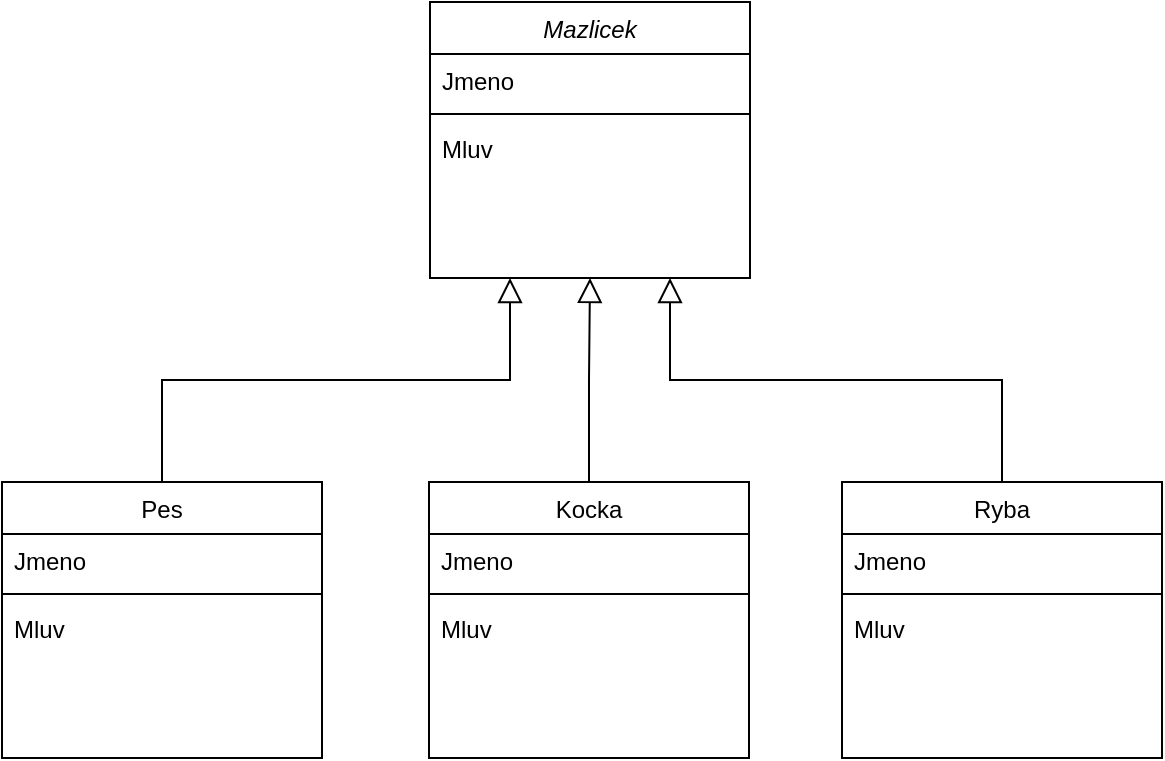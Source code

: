 <mxfile version="16.5.1" type="device"><diagram id="C5RBs43oDa-KdzZeNtuy" name="Page-1"><mxGraphModel dx="1185" dy="714" grid="1" gridSize="10" guides="1" tooltips="1" connect="1" arrows="1" fold="1" page="1" pageScale="1" pageWidth="827" pageHeight="1169" math="0" shadow="0"><root><mxCell id="WIyWlLk6GJQsqaUBKTNV-0"/><mxCell id="WIyWlLk6GJQsqaUBKTNV-1" parent="WIyWlLk6GJQsqaUBKTNV-0"/><mxCell id="zkfFHV4jXpPFQw0GAbJ--0" value="Mazlicek" style="swimlane;fontStyle=2;align=center;verticalAlign=top;childLayout=stackLayout;horizontal=1;startSize=26;horizontalStack=0;resizeParent=1;resizeLast=0;collapsible=1;marginBottom=0;rounded=0;shadow=0;strokeWidth=1;" parent="WIyWlLk6GJQsqaUBKTNV-1" vertex="1"><mxGeometry x="334" y="120" width="160" height="138" as="geometry"><mxRectangle x="230" y="140" width="160" height="26" as="alternateBounds"/></mxGeometry></mxCell><mxCell id="zkfFHV4jXpPFQw0GAbJ--1" value="Jmeno" style="text;align=left;verticalAlign=top;spacingLeft=4;spacingRight=4;overflow=hidden;rotatable=0;points=[[0,0.5],[1,0.5]];portConstraint=eastwest;" parent="zkfFHV4jXpPFQw0GAbJ--0" vertex="1"><mxGeometry y="26" width="160" height="26" as="geometry"/></mxCell><mxCell id="zkfFHV4jXpPFQw0GAbJ--4" value="" style="line;html=1;strokeWidth=1;align=left;verticalAlign=middle;spacingTop=-1;spacingLeft=3;spacingRight=3;rotatable=0;labelPosition=right;points=[];portConstraint=eastwest;" parent="zkfFHV4jXpPFQw0GAbJ--0" vertex="1"><mxGeometry y="52" width="160" height="8" as="geometry"/></mxCell><mxCell id="zkfFHV4jXpPFQw0GAbJ--5" value="Mluv&#10;" style="text;align=left;verticalAlign=top;spacingLeft=4;spacingRight=4;overflow=hidden;rotatable=0;points=[[0,0.5],[1,0.5]];portConstraint=eastwest;" parent="zkfFHV4jXpPFQw0GAbJ--0" vertex="1"><mxGeometry y="60" width="160" height="26" as="geometry"/></mxCell><mxCell id="zkfFHV4jXpPFQw0GAbJ--6" value="Pes" style="swimlane;fontStyle=0;align=center;verticalAlign=top;childLayout=stackLayout;horizontal=1;startSize=26;horizontalStack=0;resizeParent=1;resizeLast=0;collapsible=1;marginBottom=0;rounded=0;shadow=0;strokeWidth=1;" parent="WIyWlLk6GJQsqaUBKTNV-1" vertex="1"><mxGeometry x="120" y="360" width="160" height="138" as="geometry"><mxRectangle x="130" y="380" width="160" height="26" as="alternateBounds"/></mxGeometry></mxCell><mxCell id="zkfFHV4jXpPFQw0GAbJ--8" value="Jmeno" style="text;align=left;verticalAlign=top;spacingLeft=4;spacingRight=4;overflow=hidden;rotatable=0;points=[[0,0.5],[1,0.5]];portConstraint=eastwest;rounded=0;shadow=0;html=0;" parent="zkfFHV4jXpPFQw0GAbJ--6" vertex="1"><mxGeometry y="26" width="160" height="26" as="geometry"/></mxCell><mxCell id="zkfFHV4jXpPFQw0GAbJ--9" value="" style="line;html=1;strokeWidth=1;align=left;verticalAlign=middle;spacingTop=-1;spacingLeft=3;spacingRight=3;rotatable=0;labelPosition=right;points=[];portConstraint=eastwest;" parent="zkfFHV4jXpPFQw0GAbJ--6" vertex="1"><mxGeometry y="52" width="160" height="8" as="geometry"/></mxCell><mxCell id="zkfFHV4jXpPFQw0GAbJ--11" value="Mluv" style="text;align=left;verticalAlign=top;spacingLeft=4;spacingRight=4;overflow=hidden;rotatable=0;points=[[0,0.5],[1,0.5]];portConstraint=eastwest;" parent="zkfFHV4jXpPFQw0GAbJ--6" vertex="1"><mxGeometry y="60" width="160" height="26" as="geometry"/></mxCell><mxCell id="zkfFHV4jXpPFQw0GAbJ--12" value="" style="endArrow=block;endSize=10;endFill=0;shadow=0;strokeWidth=1;rounded=0;edgeStyle=elbowEdgeStyle;elbow=vertical;points=[[0.5,NaN,0,0,0],[0.5,NaN,0,0,0],[0.5,NaN,0,0,0],[0.5,NaN,0,0,0],[0.5,NaN,0,0,0],[0.5,NaN,0,0,0],[0.5,NaN,0,0,0],[0.5,NaN,0,0,0],[0.5,NaN,0,0,0],[0.5,NaN,0,0,0],[0.5,NaN,0,0,0],[0.5,NaN,0,0,0],[0.5,NaN,0,0,0],[0.5,NaN,0,0,0],[0.5,NaN,0,0,0],[0.5,NaN,0,0,0]];entryX=0.25;entryY=1;entryDx=0;entryDy=0;" parent="WIyWlLk6GJQsqaUBKTNV-1" source="zkfFHV4jXpPFQw0GAbJ--6" target="zkfFHV4jXpPFQw0GAbJ--0" edge="1"><mxGeometry width="160" relative="1" as="geometry"><mxPoint x="200" y="203" as="sourcePoint"/><mxPoint x="368" y="260" as="targetPoint"/></mxGeometry></mxCell><mxCell id="U072XJrAQAUESBgrf2_r-0" value="Kocka" style="swimlane;fontStyle=0;align=center;verticalAlign=top;childLayout=stackLayout;horizontal=1;startSize=26;horizontalStack=0;resizeParent=1;resizeLast=0;collapsible=1;marginBottom=0;rounded=0;shadow=0;strokeWidth=1;" vertex="1" parent="WIyWlLk6GJQsqaUBKTNV-1"><mxGeometry x="333.5" y="360" width="160" height="138" as="geometry"><mxRectangle x="130" y="380" width="160" height="26" as="alternateBounds"/></mxGeometry></mxCell><mxCell id="U072XJrAQAUESBgrf2_r-2" value="Jmeno" style="text;align=left;verticalAlign=top;spacingLeft=4;spacingRight=4;overflow=hidden;rotatable=0;points=[[0,0.5],[1,0.5]];portConstraint=eastwest;rounded=0;shadow=0;html=0;" vertex="1" parent="U072XJrAQAUESBgrf2_r-0"><mxGeometry y="26" width="160" height="26" as="geometry"/></mxCell><mxCell id="U072XJrAQAUESBgrf2_r-3" value="" style="line;html=1;strokeWidth=1;align=left;verticalAlign=middle;spacingTop=-1;spacingLeft=3;spacingRight=3;rotatable=0;labelPosition=right;points=[];portConstraint=eastwest;" vertex="1" parent="U072XJrAQAUESBgrf2_r-0"><mxGeometry y="52" width="160" height="8" as="geometry"/></mxCell><mxCell id="U072XJrAQAUESBgrf2_r-5" value="Mluv" style="text;align=left;verticalAlign=top;spacingLeft=4;spacingRight=4;overflow=hidden;rotatable=0;points=[[0,0.5],[1,0.5]];portConstraint=eastwest;" vertex="1" parent="U072XJrAQAUESBgrf2_r-0"><mxGeometry y="60" width="160" height="26" as="geometry"/></mxCell><mxCell id="U072XJrAQAUESBgrf2_r-6" value="Ryba" style="swimlane;fontStyle=0;align=center;verticalAlign=top;childLayout=stackLayout;horizontal=1;startSize=26;horizontalStack=0;resizeParent=1;resizeLast=0;collapsible=1;marginBottom=0;rounded=0;shadow=0;strokeWidth=1;" vertex="1" parent="WIyWlLk6GJQsqaUBKTNV-1"><mxGeometry x="540" y="360" width="160" height="138" as="geometry"><mxRectangle x="130" y="380" width="160" height="26" as="alternateBounds"/></mxGeometry></mxCell><mxCell id="U072XJrAQAUESBgrf2_r-8" value="Jmeno" style="text;align=left;verticalAlign=top;spacingLeft=4;spacingRight=4;overflow=hidden;rotatable=0;points=[[0,0.5],[1,0.5]];portConstraint=eastwest;rounded=0;shadow=0;html=0;" vertex="1" parent="U072XJrAQAUESBgrf2_r-6"><mxGeometry y="26" width="160" height="26" as="geometry"/></mxCell><mxCell id="U072XJrAQAUESBgrf2_r-9" value="" style="line;html=1;strokeWidth=1;align=left;verticalAlign=middle;spacingTop=-1;spacingLeft=3;spacingRight=3;rotatable=0;labelPosition=right;points=[];portConstraint=eastwest;" vertex="1" parent="U072XJrAQAUESBgrf2_r-6"><mxGeometry y="52" width="160" height="8" as="geometry"/></mxCell><mxCell id="U072XJrAQAUESBgrf2_r-11" value="Mluv" style="text;align=left;verticalAlign=top;spacingLeft=4;spacingRight=4;overflow=hidden;rotatable=0;points=[[0,0.5],[1,0.5]];portConstraint=eastwest;" vertex="1" parent="U072XJrAQAUESBgrf2_r-6"><mxGeometry y="60" width="160" height="26" as="geometry"/></mxCell><mxCell id="U072XJrAQAUESBgrf2_r-15" value="" style="endArrow=block;endSize=10;endFill=0;shadow=0;strokeWidth=1;rounded=0;edgeStyle=elbowEdgeStyle;elbow=vertical;points=[[0.5,NaN,0,0,0],[0.5,NaN,0,0,0],[0.5,NaN,0,0,0],[0.5,NaN,0,0,0],[0.5,NaN,0,0,0],[0.5,NaN,0,0,0],[0.5,NaN,0,0,0],[0.5,NaN,0,0,0],[0.5,NaN,0,0,0],[0.5,NaN,0,0,0],[0.5,NaN,0,0,0],[0.5,NaN,0,0,0],[0.5,NaN,0,0,0],[0.5,NaN,0,0,0],[0.5,NaN,0,0,0],[0.5,NaN,0,0,0]];exitX=0.5;exitY=0;exitDx=0;exitDy=0;entryX=0.5;entryY=1;entryDx=0;entryDy=0;" edge="1" parent="WIyWlLk6GJQsqaUBKTNV-1" source="U072XJrAQAUESBgrf2_r-0" target="zkfFHV4jXpPFQw0GAbJ--0"><mxGeometry width="160" relative="1" as="geometry"><mxPoint x="210" y="370" as="sourcePoint"/><mxPoint x="414" y="260" as="targetPoint"/></mxGeometry></mxCell><mxCell id="U072XJrAQAUESBgrf2_r-16" value="" style="endArrow=block;endSize=10;endFill=0;shadow=0;strokeWidth=1;rounded=0;edgeStyle=elbowEdgeStyle;elbow=vertical;points=[[0.5,NaN,0,0,0],[0.5,NaN,0,0,0],[0.5,NaN,0,0,0],[0.5,NaN,0,0,0],[0.5,NaN,0,0,0],[0.5,NaN,0,0,0],[0.5,NaN,0,0,0],[0.5,NaN,0,0,0],[0.5,NaN,0,0,0],[0.5,NaN,0,0,0],[0.5,NaN,0,0,0],[0.5,NaN,0,0,0],[0.5,NaN,0,0,0],[0.5,NaN,0,0,0],[0.5,NaN,0,0,0],[0.5,NaN,0,0,0]];exitX=0.5;exitY=0;exitDx=0;exitDy=0;entryX=0.75;entryY=1;entryDx=0;entryDy=0;" edge="1" parent="WIyWlLk6GJQsqaUBKTNV-1" source="U072XJrAQAUESBgrf2_r-6" target="zkfFHV4jXpPFQw0GAbJ--0"><mxGeometry width="160" relative="1" as="geometry"><mxPoint x="220" y="380" as="sourcePoint"/><mxPoint x="460" y="260" as="targetPoint"/></mxGeometry></mxCell></root></mxGraphModel></diagram></mxfile>